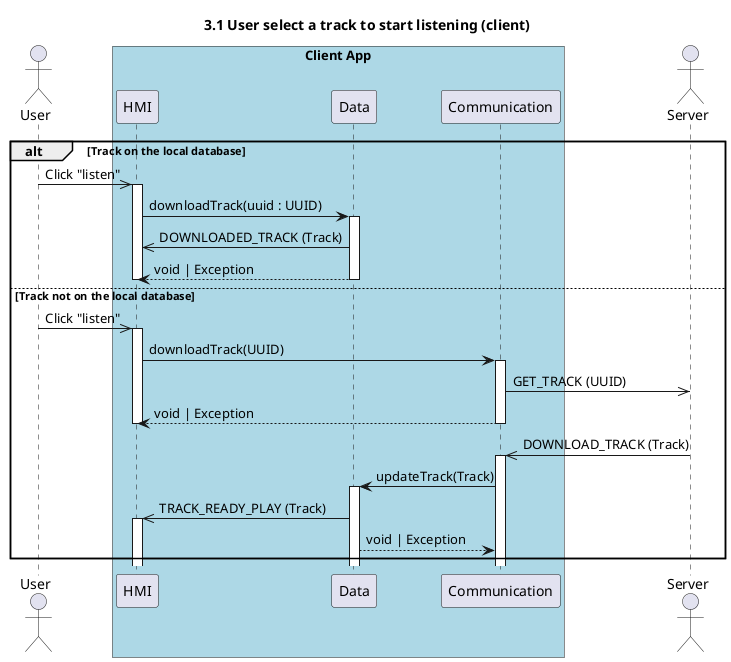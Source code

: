 @startuml 3.1 User select a track to start listening (client)
title 3.1 User select a track to start listening (client)

actor "User" as user
box "Client App" #LightBlue
    participant "HMI" as hmi
    participant "Data" as data
    participant "Communication" as com
end box
actor "Server" as server

alt Track on the local database
    user ->> hmi++: Click "listen"
    hmi -> data++: downloadTrack(uuid : UUID)
    data->>hmi: DOWNLOADED_TRACK (Track)
    return void | Exception
    deactivate hmi

else Track not on the local database 
    user ->> hmi++: Click "listen"

    hmi -> com++: downloadTrack(UUID)
    com ->> server: GET_TRACK (UUID)
    return void | Exception
    deactivate hmi

    server ->> com++: DOWNLOAD_TRACK (Track) 
    com -> data++: updateTrack(Track)
    data->>hmi++: TRACK_READY_PLAY (Track) 
    data-->com: void | Exception
end 

@enduml



